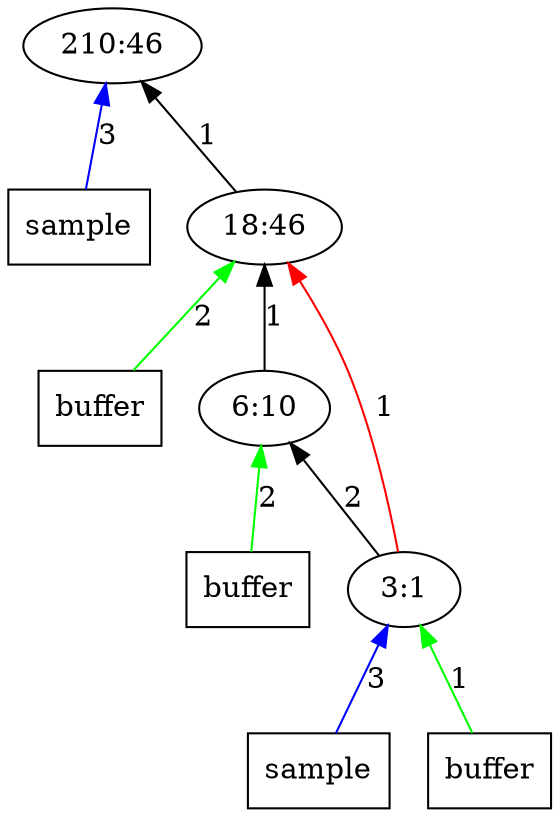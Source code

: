 digraph Tree{
	rankdir="BT"
	x11 -> 1 [label = "3", color = "blue"];
	x11 [label = "sample", shape = "box"];
	1 [label = "210:46"];
	2 -> 1 [label = "1", color = "black"];
	x22 -> 2 [label = "2", color = "green"];
	x22 [label = "buffer", shape = "box"];
	2 [label = "18:46"];
	x32 -> 3 [label = "2", color = "green"];
	x32 [label = "buffer", shape = "box"];
	3 -> 2 [label = "1", color = "black"];
	3 [label = "6:10"];
	4 -> 2 [label = "1", color = "red"];
	4 -> 3 [label = "2", color = "black"];
	x41 -> 4 [label = "3", color = "blue"];
	x41 [label = "sample", shape = "box"];
	x42 -> 4 [label = "1", color = "green"];
	x42 [label = "buffer", shape = "box"];
	4 [label = "3:1"];
}

